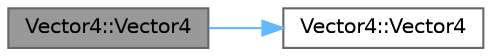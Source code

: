 digraph "Vector4::Vector4"
{
 // LATEX_PDF_SIZE
  bgcolor="transparent";
  edge [fontname=Helvetica,fontsize=10,labelfontname=Helvetica,labelfontsize=10];
  node [fontname=Helvetica,fontsize=10,shape=box,height=0.2,width=0.4];
  rankdir="LR";
  Node1 [id="Node000001",label="Vector4::Vector4",height=0.2,width=0.4,color="gray40", fillcolor="grey60", style="filled", fontcolor="black",tooltip="Conversion constructor."];
  Node1 -> Node2 [id="edge1_Node000001_Node000002",color="steelblue1",style="solid",tooltip=" "];
  Node2 [id="Node000002",label="Vector4::Vector4",height=0.2,width=0.4,color="grey40", fillcolor="white", style="filled",URL="$struct_vector4.html#afdef97d94e5697622b5322637028accf",tooltip="Default constructor, creates a zero vector."];
}
